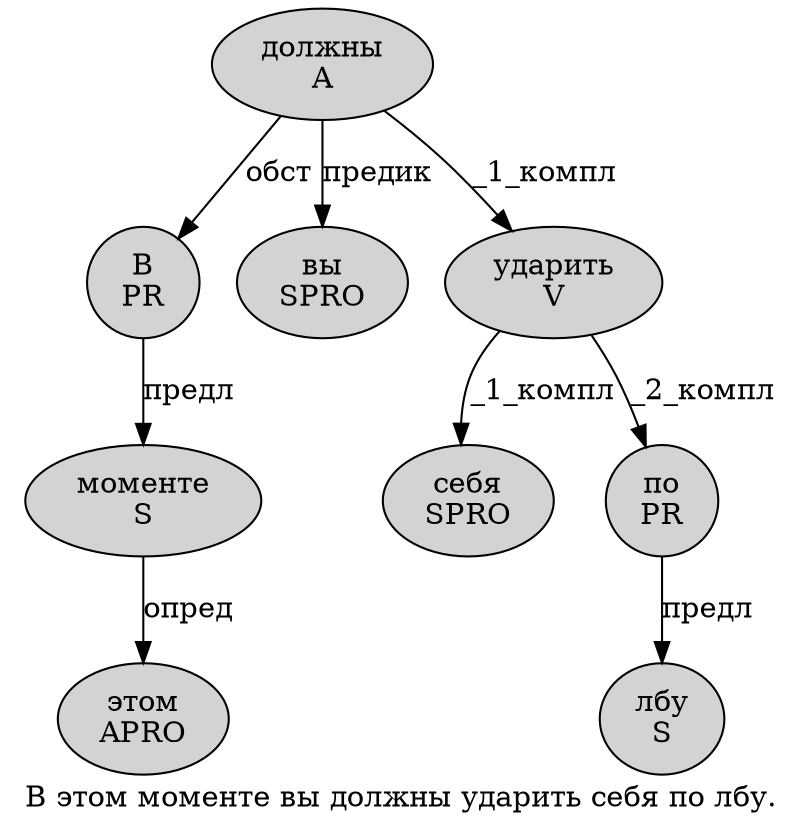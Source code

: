 digraph SENTENCE_4692 {
	graph [label="В этом моменте вы должны ударить себя по лбу."]
	node [style=filled]
		0 [label="В
PR" color="" fillcolor=lightgray penwidth=1 shape=ellipse]
		1 [label="этом
APRO" color="" fillcolor=lightgray penwidth=1 shape=ellipse]
		2 [label="моменте
S" color="" fillcolor=lightgray penwidth=1 shape=ellipse]
		3 [label="вы
SPRO" color="" fillcolor=lightgray penwidth=1 shape=ellipse]
		4 [label="должны
A" color="" fillcolor=lightgray penwidth=1 shape=ellipse]
		5 [label="ударить
V" color="" fillcolor=lightgray penwidth=1 shape=ellipse]
		6 [label="себя
SPRO" color="" fillcolor=lightgray penwidth=1 shape=ellipse]
		7 [label="по
PR" color="" fillcolor=lightgray penwidth=1 shape=ellipse]
		8 [label="лбу
S" color="" fillcolor=lightgray penwidth=1 shape=ellipse]
			2 -> 1 [label="опред"]
			4 -> 0 [label="обст"]
			4 -> 3 [label="предик"]
			4 -> 5 [label="_1_компл"]
			0 -> 2 [label="предл"]
			5 -> 6 [label="_1_компл"]
			5 -> 7 [label="_2_компл"]
			7 -> 8 [label="предл"]
}